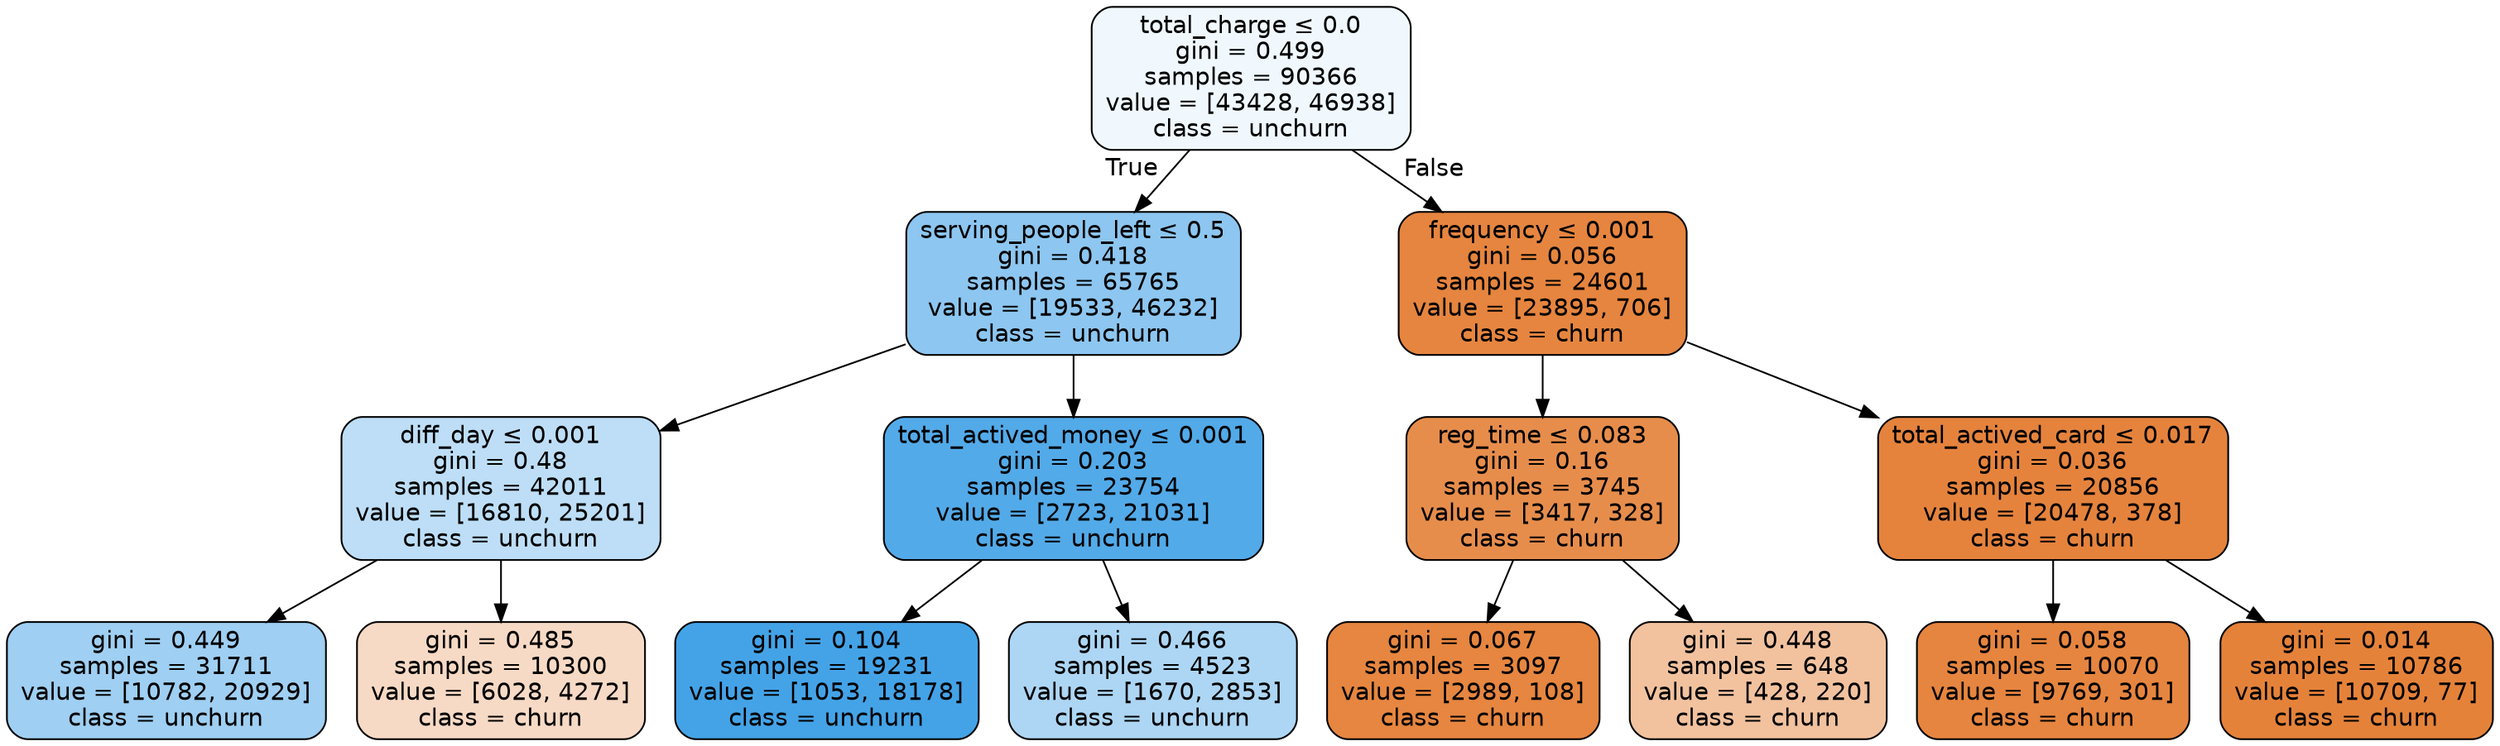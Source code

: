 digraph Tree {
node [shape=box, style="filled, rounded", color="black", fontname=helvetica] ;
edge [fontname=helvetica] ;
0 [label=<total_charge &le; 0.0<br/>gini = 0.499<br/>samples = 90366<br/>value = [43428, 46938]<br/>class = unchurn>, fillcolor="#f0f8fd"] ;
1 [label=<serving_people_left &le; 0.5<br/>gini = 0.418<br/>samples = 65765<br/>value = [19533, 46232]<br/>class = unchurn>, fillcolor="#8dc6f0"] ;
0 -> 1 [labeldistance=2.5, labelangle=45, headlabel="True"] ;
2 [label=<diff_day &le; 0.001<br/>gini = 0.48<br/>samples = 42011<br/>value = [16810, 25201]<br/>class = unchurn>, fillcolor="#bddef6"] ;
1 -> 2 ;
3 [label=<gini = 0.449<br/>samples = 31711<br/>value = [10782, 20929]<br/>class = unchurn>, fillcolor="#9fcff2"] ;
2 -> 3 ;
4 [label=<gini = 0.485<br/>samples = 10300<br/>value = [6028, 4272]<br/>class = churn>, fillcolor="#f7dac5"] ;
2 -> 4 ;
5 [label=<total_actived_money &le; 0.001<br/>gini = 0.203<br/>samples = 23754<br/>value = [2723, 21031]<br/>class = unchurn>, fillcolor="#53aae8"] ;
1 -> 5 ;
6 [label=<gini = 0.104<br/>samples = 19231<br/>value = [1053, 18178]<br/>class = unchurn>, fillcolor="#44a3e7"] ;
5 -> 6 ;
7 [label=<gini = 0.466<br/>samples = 4523<br/>value = [1670, 2853]<br/>class = unchurn>, fillcolor="#add6f4"] ;
5 -> 7 ;
8 [label=<frequency &le; 0.001<br/>gini = 0.056<br/>samples = 24601<br/>value = [23895, 706]<br/>class = churn>, fillcolor="#e6853f"] ;
0 -> 8 [labeldistance=2.5, labelangle=-45, headlabel="False"] ;
9 [label=<reg_time &le; 0.083<br/>gini = 0.16<br/>samples = 3745<br/>value = [3417, 328]<br/>class = churn>, fillcolor="#e78d4c"] ;
8 -> 9 ;
10 [label=<gini = 0.067<br/>samples = 3097<br/>value = [2989, 108]<br/>class = churn>, fillcolor="#e68640"] ;
9 -> 10 ;
11 [label=<gini = 0.448<br/>samples = 648<br/>value = [428, 220]<br/>class = churn>, fillcolor="#f2c29f"] ;
9 -> 11 ;
12 [label=<total_actived_card &le; 0.017<br/>gini = 0.036<br/>samples = 20856<br/>value = [20478, 378]<br/>class = churn>, fillcolor="#e5833d"] ;
8 -> 12 ;
13 [label=<gini = 0.058<br/>samples = 10070<br/>value = [9769, 301]<br/>class = churn>, fillcolor="#e6853f"] ;
12 -> 13 ;
14 [label=<gini = 0.014<br/>samples = 10786<br/>value = [10709, 77]<br/>class = churn>, fillcolor="#e5823a"] ;
12 -> 14 ;
}